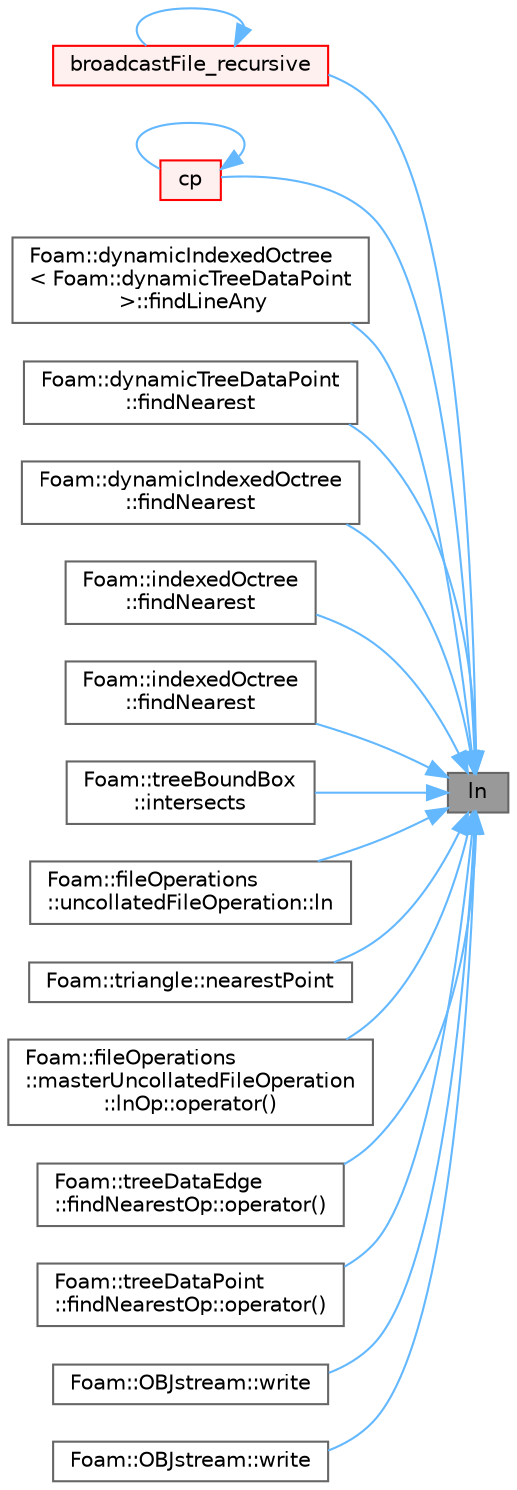 digraph "ln"
{
 // LATEX_PDF_SIZE
  bgcolor="transparent";
  edge [fontname=Helvetica,fontsize=10,labelfontname=Helvetica,labelfontsize=10];
  node [fontname=Helvetica,fontsize=10,shape=box,height=0.2,width=0.4];
  rankdir="RL";
  Node1 [id="Node000001",label="ln",height=0.2,width=0.4,color="gray40", fillcolor="grey60", style="filled", fontcolor="black",tooltip=" "];
  Node1 -> Node2 [id="edge1_Node000001_Node000002",dir="back",color="steelblue1",style="solid",tooltip=" "];
  Node2 [id="Node000002",label="broadcastFile_recursive",height=0.2,width=0.4,color="red", fillcolor="#FFF0F0", style="filled",URL="$namespaceFoam.html#a779c98f6a866ecaa2a6f81d866224c91",tooltip=" "];
  Node2 -> Node2 [id="edge2_Node000002_Node000002",dir="back",color="steelblue1",style="solid",tooltip=" "];
  Node1 -> Node4 [id="edge3_Node000001_Node000004",dir="back",color="steelblue1",style="solid",tooltip=" "];
  Node4 [id="Node000004",label="cp",height=0.2,width=0.4,color="red", fillcolor="#FFF0F0", style="filled",URL="$namespaceFoam.html#ac22ddb37d935145dfa63db97fb684ab2",tooltip=" "];
  Node4 -> Node4 [id="edge4_Node000004_Node000004",dir="back",color="steelblue1",style="solid",tooltip=" "];
  Node1 -> Node7 [id="edge5_Node000001_Node000007",dir="back",color="steelblue1",style="solid",tooltip=" "];
  Node7 [id="Node000007",label="Foam::dynamicIndexedOctree\l\< Foam::dynamicTreeDataPoint\l \>::findLineAny",height=0.2,width=0.4,color="grey40", fillcolor="white", style="filled",URL="$classFoam_1_1dynamicIndexedOctree.html#afe7af761698b84b28dd3b3303edf86bf",tooltip=" "];
  Node1 -> Node8 [id="edge6_Node000001_Node000008",dir="back",color="steelblue1",style="solid",tooltip=" "];
  Node8 [id="Node000008",label="Foam::dynamicTreeDataPoint\l::findNearest",height=0.2,width=0.4,color="grey40", fillcolor="white", style="filled",URL="$classFoam_1_1dynamicTreeDataPoint.html#af7a3b15afb6062a7aa695045a2757e3d",tooltip=" "];
  Node1 -> Node9 [id="edge7_Node000001_Node000009",dir="back",color="steelblue1",style="solid",tooltip=" "];
  Node9 [id="Node000009",label="Foam::dynamicIndexedOctree\l::findNearest",height=0.2,width=0.4,color="grey40", fillcolor="white", style="filled",URL="$classFoam_1_1dynamicIndexedOctree.html#aec3fb2846b265fd4e9f0f2f3550fca4f",tooltip=" "];
  Node1 -> Node10 [id="edge8_Node000001_Node000010",dir="back",color="steelblue1",style="solid",tooltip=" "];
  Node10 [id="Node000010",label="Foam::indexedOctree\l::findNearest",height=0.2,width=0.4,color="grey40", fillcolor="white", style="filled",URL="$classFoam_1_1indexedOctree.html#aec3fb2846b265fd4e9f0f2f3550fca4f",tooltip=" "];
  Node1 -> Node11 [id="edge9_Node000001_Node000011",dir="back",color="steelblue1",style="solid",tooltip=" "];
  Node11 [id="Node000011",label="Foam::indexedOctree\l::findNearest",height=0.2,width=0.4,color="grey40", fillcolor="white", style="filled",URL="$classFoam_1_1indexedOctree.html#a1678a9dd8276b114ee9c782f3d489c91",tooltip=" "];
  Node1 -> Node12 [id="edge10_Node000001_Node000012",dir="back",color="steelblue1",style="solid",tooltip=" "];
  Node12 [id="Node000012",label="Foam::treeBoundBox\l::intersects",height=0.2,width=0.4,color="grey40", fillcolor="white", style="filled",URL="$classFoam_1_1treeBoundBox.html#a4ca58ee5b64536e6a3735bcc0cf4a8e9",tooltip=" "];
  Node1 -> Node13 [id="edge11_Node000001_Node000013",dir="back",color="steelblue1",style="solid",tooltip=" "];
  Node13 [id="Node000013",label="Foam::fileOperations\l::uncollatedFileOperation::ln",height=0.2,width=0.4,color="grey40", fillcolor="white", style="filled",URL="$classFoam_1_1fileOperations_1_1uncollatedFileOperation.html#af66b49871d3576292701f6f9135ced5c",tooltip=" "];
  Node1 -> Node14 [id="edge12_Node000001_Node000014",dir="back",color="steelblue1",style="solid",tooltip=" "];
  Node14 [id="Node000014",label="Foam::triangle::nearestPoint",height=0.2,width=0.4,color="grey40", fillcolor="white", style="filled",URL="$classFoam_1_1triangle.html#a924af2d5d36e8b4adaef88840b829cce",tooltip=" "];
  Node1 -> Node15 [id="edge13_Node000001_Node000015",dir="back",color="steelblue1",style="solid",tooltip=" "];
  Node15 [id="Node000015",label="Foam::fileOperations\l::masterUncollatedFileOperation\l::lnOp::operator()",height=0.2,width=0.4,color="grey40", fillcolor="white", style="filled",URL="$classFoam_1_1fileOperations_1_1masterUncollatedFileOperation_1_1lnOp.html#a7de148b7809e347a385c1f9782c6ac71",tooltip=" "];
  Node1 -> Node16 [id="edge14_Node000001_Node000016",dir="back",color="steelblue1",style="solid",tooltip=" "];
  Node16 [id="Node000016",label="Foam::treeDataEdge\l::findNearestOp::operator()",height=0.2,width=0.4,color="grey40", fillcolor="white", style="filled",URL="$classFoam_1_1treeDataEdge_1_1findNearestOp.html#a3278ba2bb6faa5cabf0886e515693f37",tooltip=" "];
  Node1 -> Node17 [id="edge15_Node000001_Node000017",dir="back",color="steelblue1",style="solid",tooltip=" "];
  Node17 [id="Node000017",label="Foam::treeDataPoint\l::findNearestOp::operator()",height=0.2,width=0.4,color="grey40", fillcolor="white", style="filled",URL="$classFoam_1_1treeDataPoint_1_1findNearestOp.html#a3278ba2bb6faa5cabf0886e515693f37",tooltip=" "];
  Node1 -> Node18 [id="edge16_Node000001_Node000018",dir="back",color="steelblue1",style="solid",tooltip=" "];
  Node18 [id="Node000018",label="Foam::OBJstream::write",height=0.2,width=0.4,color="grey40", fillcolor="white", style="filled",URL="$classFoam_1_1OBJstream.html#af87956b63e11e6f47c972f3bfe8e9463",tooltip=" "];
  Node1 -> Node19 [id="edge17_Node000001_Node000019",dir="back",color="steelblue1",style="solid",tooltip=" "];
  Node19 [id="Node000019",label="Foam::OBJstream::write",height=0.2,width=0.4,color="grey40", fillcolor="white", style="filled",URL="$classFoam_1_1OBJstream.html#a49f3d8f168ff07a5551845d7959f97af",tooltip=" "];
}
